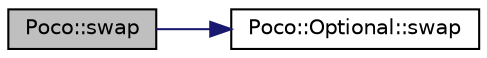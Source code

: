 digraph "Poco::swap"
{
 // LATEX_PDF_SIZE
  edge [fontname="Helvetica",fontsize="10",labelfontname="Helvetica",labelfontsize="10"];
  node [fontname="Helvetica",fontsize="10",shape=record];
  rankdir="LR";
  Node1 [label="Poco::swap",height=0.2,width=0.4,color="black", fillcolor="grey75", style="filled", fontcolor="black",tooltip=" "];
  Node1 -> Node2 [color="midnightblue",fontsize="10",style="solid"];
  Node2 [label="Poco::Optional::swap",height=0.2,width=0.4,color="black", fillcolor="white", style="filled",URL="$classPoco_1_1Optional.html#aeb2a3b39e737a152b4babfbf0320cf4d",tooltip=" "];
}
